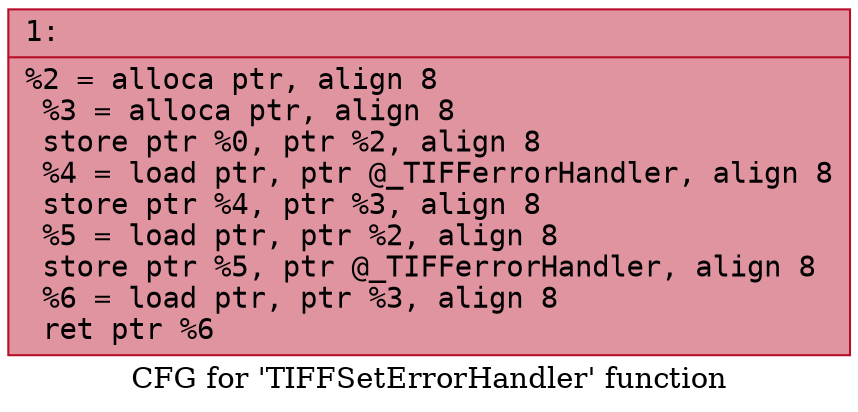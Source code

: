 digraph "CFG for 'TIFFSetErrorHandler' function" {
	label="CFG for 'TIFFSetErrorHandler' function";

	Node0x600002a1def0 [shape=record,color="#b70d28ff", style=filled, fillcolor="#b70d2870" fontname="Courier",label="{1:\l|  %2 = alloca ptr, align 8\l  %3 = alloca ptr, align 8\l  store ptr %0, ptr %2, align 8\l  %4 = load ptr, ptr @_TIFFerrorHandler, align 8\l  store ptr %4, ptr %3, align 8\l  %5 = load ptr, ptr %2, align 8\l  store ptr %5, ptr @_TIFFerrorHandler, align 8\l  %6 = load ptr, ptr %3, align 8\l  ret ptr %6\l}"];
}

